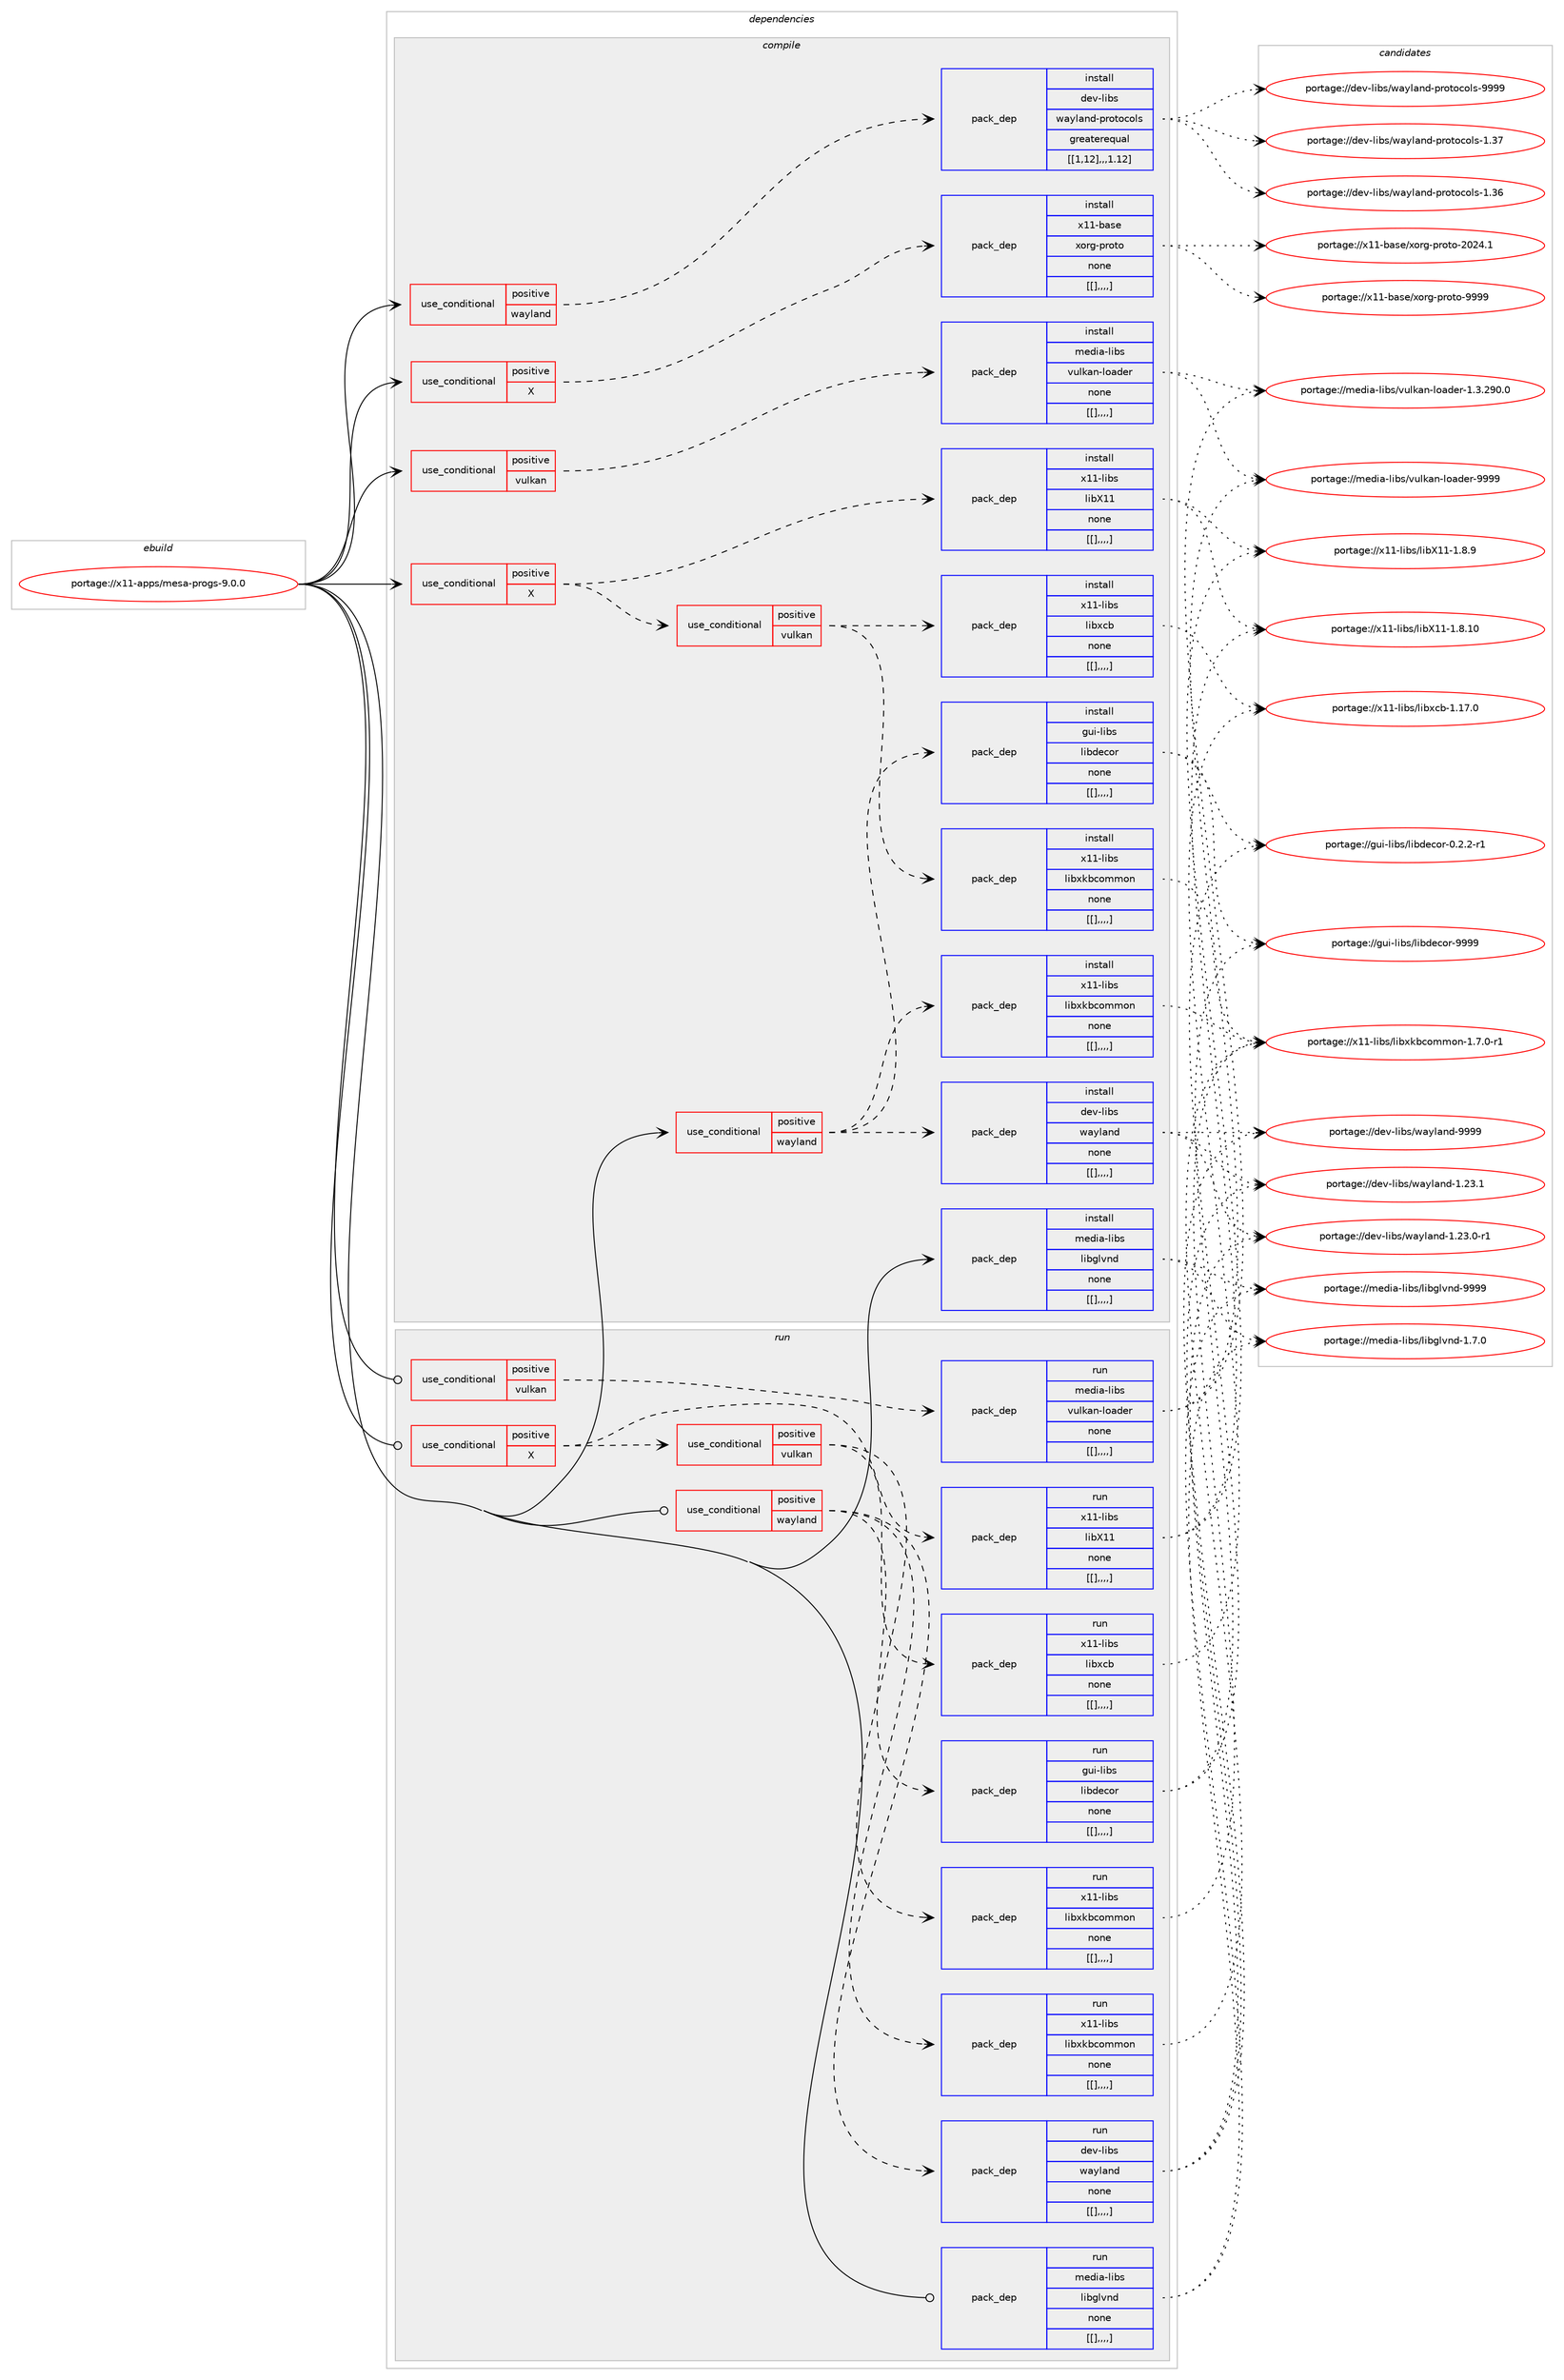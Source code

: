 digraph prolog {

# *************
# Graph options
# *************

newrank=true;
concentrate=true;
compound=true;
graph [rankdir=LR,fontname=Helvetica,fontsize=10,ranksep=1.5];#, ranksep=2.5, nodesep=0.2];
edge  [arrowhead=vee];
node  [fontname=Helvetica,fontsize=10];

# **********
# The ebuild
# **********

subgraph cluster_leftcol {
color=gray;
label=<<i>ebuild</i>>;
id [label="portage://x11-apps/mesa-progs-9.0.0", color=red, width=4, href="../x11-apps/mesa-progs-9.0.0.svg"];
}

# ****************
# The dependencies
# ****************

subgraph cluster_midcol {
color=gray;
label=<<i>dependencies</i>>;
subgraph cluster_compile {
fillcolor="#eeeeee";
style=filled;
label=<<i>compile</i>>;
subgraph cond11482 {
dependency31348 [label=<<TABLE BORDER="0" CELLBORDER="1" CELLSPACING="0" CELLPADDING="4"><TR><TD ROWSPAN="3" CELLPADDING="10">use_conditional</TD></TR><TR><TD>positive</TD></TR><TR><TD>X</TD></TR></TABLE>>, shape=none, color=red];
subgraph pack19644 {
dependency31349 [label=<<TABLE BORDER="0" CELLBORDER="1" CELLSPACING="0" CELLPADDING="4" WIDTH="220"><TR><TD ROWSPAN="6" CELLPADDING="30">pack_dep</TD></TR><TR><TD WIDTH="110">install</TD></TR><TR><TD>x11-base</TD></TR><TR><TD>xorg-proto</TD></TR><TR><TD>none</TD></TR><TR><TD>[[],,,,]</TD></TR></TABLE>>, shape=none, color=blue];
}
dependency31348:e -> dependency31349:w [weight=20,style="dashed",arrowhead="vee"];
}
id:e -> dependency31348:w [weight=20,style="solid",arrowhead="vee"];
subgraph cond11483 {
dependency31350 [label=<<TABLE BORDER="0" CELLBORDER="1" CELLSPACING="0" CELLPADDING="4"><TR><TD ROWSPAN="3" CELLPADDING="10">use_conditional</TD></TR><TR><TD>positive</TD></TR><TR><TD>X</TD></TR></TABLE>>, shape=none, color=red];
subgraph pack19645 {
dependency31351 [label=<<TABLE BORDER="0" CELLBORDER="1" CELLSPACING="0" CELLPADDING="4" WIDTH="220"><TR><TD ROWSPAN="6" CELLPADDING="30">pack_dep</TD></TR><TR><TD WIDTH="110">install</TD></TR><TR><TD>x11-libs</TD></TR><TR><TD>libX11</TD></TR><TR><TD>none</TD></TR><TR><TD>[[],,,,]</TD></TR></TABLE>>, shape=none, color=blue];
}
dependency31350:e -> dependency31351:w [weight=20,style="dashed",arrowhead="vee"];
subgraph cond11484 {
dependency31352 [label=<<TABLE BORDER="0" CELLBORDER="1" CELLSPACING="0" CELLPADDING="4"><TR><TD ROWSPAN="3" CELLPADDING="10">use_conditional</TD></TR><TR><TD>positive</TD></TR><TR><TD>vulkan</TD></TR></TABLE>>, shape=none, color=red];
subgraph pack19646 {
dependency31353 [label=<<TABLE BORDER="0" CELLBORDER="1" CELLSPACING="0" CELLPADDING="4" WIDTH="220"><TR><TD ROWSPAN="6" CELLPADDING="30">pack_dep</TD></TR><TR><TD WIDTH="110">install</TD></TR><TR><TD>x11-libs</TD></TR><TR><TD>libxcb</TD></TR><TR><TD>none</TD></TR><TR><TD>[[],,,,]</TD></TR></TABLE>>, shape=none, color=blue];
}
dependency31352:e -> dependency31353:w [weight=20,style="dashed",arrowhead="vee"];
subgraph pack19647 {
dependency31354 [label=<<TABLE BORDER="0" CELLBORDER="1" CELLSPACING="0" CELLPADDING="4" WIDTH="220"><TR><TD ROWSPAN="6" CELLPADDING="30">pack_dep</TD></TR><TR><TD WIDTH="110">install</TD></TR><TR><TD>x11-libs</TD></TR><TR><TD>libxkbcommon</TD></TR><TR><TD>none</TD></TR><TR><TD>[[],,,,]</TD></TR></TABLE>>, shape=none, color=blue];
}
dependency31352:e -> dependency31354:w [weight=20,style="dashed",arrowhead="vee"];
}
dependency31350:e -> dependency31352:w [weight=20,style="dashed",arrowhead="vee"];
}
id:e -> dependency31350:w [weight=20,style="solid",arrowhead="vee"];
subgraph cond11485 {
dependency31355 [label=<<TABLE BORDER="0" CELLBORDER="1" CELLSPACING="0" CELLPADDING="4"><TR><TD ROWSPAN="3" CELLPADDING="10">use_conditional</TD></TR><TR><TD>positive</TD></TR><TR><TD>vulkan</TD></TR></TABLE>>, shape=none, color=red];
subgraph pack19648 {
dependency31356 [label=<<TABLE BORDER="0" CELLBORDER="1" CELLSPACING="0" CELLPADDING="4" WIDTH="220"><TR><TD ROWSPAN="6" CELLPADDING="30">pack_dep</TD></TR><TR><TD WIDTH="110">install</TD></TR><TR><TD>media-libs</TD></TR><TR><TD>vulkan-loader</TD></TR><TR><TD>none</TD></TR><TR><TD>[[],,,,]</TD></TR></TABLE>>, shape=none, color=blue];
}
dependency31355:e -> dependency31356:w [weight=20,style="dashed",arrowhead="vee"];
}
id:e -> dependency31355:w [weight=20,style="solid",arrowhead="vee"];
subgraph cond11486 {
dependency31357 [label=<<TABLE BORDER="0" CELLBORDER="1" CELLSPACING="0" CELLPADDING="4"><TR><TD ROWSPAN="3" CELLPADDING="10">use_conditional</TD></TR><TR><TD>positive</TD></TR><TR><TD>wayland</TD></TR></TABLE>>, shape=none, color=red];
subgraph pack19649 {
dependency31358 [label=<<TABLE BORDER="0" CELLBORDER="1" CELLSPACING="0" CELLPADDING="4" WIDTH="220"><TR><TD ROWSPAN="6" CELLPADDING="30">pack_dep</TD></TR><TR><TD WIDTH="110">install</TD></TR><TR><TD>dev-libs</TD></TR><TR><TD>wayland</TD></TR><TR><TD>none</TD></TR><TR><TD>[[],,,,]</TD></TR></TABLE>>, shape=none, color=blue];
}
dependency31357:e -> dependency31358:w [weight=20,style="dashed",arrowhead="vee"];
subgraph pack19650 {
dependency31359 [label=<<TABLE BORDER="0" CELLBORDER="1" CELLSPACING="0" CELLPADDING="4" WIDTH="220"><TR><TD ROWSPAN="6" CELLPADDING="30">pack_dep</TD></TR><TR><TD WIDTH="110">install</TD></TR><TR><TD>gui-libs</TD></TR><TR><TD>libdecor</TD></TR><TR><TD>none</TD></TR><TR><TD>[[],,,,]</TD></TR></TABLE>>, shape=none, color=blue];
}
dependency31357:e -> dependency31359:w [weight=20,style="dashed",arrowhead="vee"];
subgraph pack19651 {
dependency31360 [label=<<TABLE BORDER="0" CELLBORDER="1" CELLSPACING="0" CELLPADDING="4" WIDTH="220"><TR><TD ROWSPAN="6" CELLPADDING="30">pack_dep</TD></TR><TR><TD WIDTH="110">install</TD></TR><TR><TD>x11-libs</TD></TR><TR><TD>libxkbcommon</TD></TR><TR><TD>none</TD></TR><TR><TD>[[],,,,]</TD></TR></TABLE>>, shape=none, color=blue];
}
dependency31357:e -> dependency31360:w [weight=20,style="dashed",arrowhead="vee"];
}
id:e -> dependency31357:w [weight=20,style="solid",arrowhead="vee"];
subgraph cond11487 {
dependency31361 [label=<<TABLE BORDER="0" CELLBORDER="1" CELLSPACING="0" CELLPADDING="4"><TR><TD ROWSPAN="3" CELLPADDING="10">use_conditional</TD></TR><TR><TD>positive</TD></TR><TR><TD>wayland</TD></TR></TABLE>>, shape=none, color=red];
subgraph pack19652 {
dependency31362 [label=<<TABLE BORDER="0" CELLBORDER="1" CELLSPACING="0" CELLPADDING="4" WIDTH="220"><TR><TD ROWSPAN="6" CELLPADDING="30">pack_dep</TD></TR><TR><TD WIDTH="110">install</TD></TR><TR><TD>dev-libs</TD></TR><TR><TD>wayland-protocols</TD></TR><TR><TD>greaterequal</TD></TR><TR><TD>[[1,12],,,1.12]</TD></TR></TABLE>>, shape=none, color=blue];
}
dependency31361:e -> dependency31362:w [weight=20,style="dashed",arrowhead="vee"];
}
id:e -> dependency31361:w [weight=20,style="solid",arrowhead="vee"];
subgraph pack19653 {
dependency31363 [label=<<TABLE BORDER="0" CELLBORDER="1" CELLSPACING="0" CELLPADDING="4" WIDTH="220"><TR><TD ROWSPAN="6" CELLPADDING="30">pack_dep</TD></TR><TR><TD WIDTH="110">install</TD></TR><TR><TD>media-libs</TD></TR><TR><TD>libglvnd</TD></TR><TR><TD>none</TD></TR><TR><TD>[[],,,,]</TD></TR></TABLE>>, shape=none, color=blue];
}
id:e -> dependency31363:w [weight=20,style="solid",arrowhead="vee"];
}
subgraph cluster_compileandrun {
fillcolor="#eeeeee";
style=filled;
label=<<i>compile and run</i>>;
}
subgraph cluster_run {
fillcolor="#eeeeee";
style=filled;
label=<<i>run</i>>;
subgraph cond11488 {
dependency31364 [label=<<TABLE BORDER="0" CELLBORDER="1" CELLSPACING="0" CELLPADDING="4"><TR><TD ROWSPAN="3" CELLPADDING="10">use_conditional</TD></TR><TR><TD>positive</TD></TR><TR><TD>X</TD></TR></TABLE>>, shape=none, color=red];
subgraph pack19654 {
dependency31365 [label=<<TABLE BORDER="0" CELLBORDER="1" CELLSPACING="0" CELLPADDING="4" WIDTH="220"><TR><TD ROWSPAN="6" CELLPADDING="30">pack_dep</TD></TR><TR><TD WIDTH="110">run</TD></TR><TR><TD>x11-libs</TD></TR><TR><TD>libX11</TD></TR><TR><TD>none</TD></TR><TR><TD>[[],,,,]</TD></TR></TABLE>>, shape=none, color=blue];
}
dependency31364:e -> dependency31365:w [weight=20,style="dashed",arrowhead="vee"];
subgraph cond11489 {
dependency31366 [label=<<TABLE BORDER="0" CELLBORDER="1" CELLSPACING="0" CELLPADDING="4"><TR><TD ROWSPAN="3" CELLPADDING="10">use_conditional</TD></TR><TR><TD>positive</TD></TR><TR><TD>vulkan</TD></TR></TABLE>>, shape=none, color=red];
subgraph pack19655 {
dependency31367 [label=<<TABLE BORDER="0" CELLBORDER="1" CELLSPACING="0" CELLPADDING="4" WIDTH="220"><TR><TD ROWSPAN="6" CELLPADDING="30">pack_dep</TD></TR><TR><TD WIDTH="110">run</TD></TR><TR><TD>x11-libs</TD></TR><TR><TD>libxcb</TD></TR><TR><TD>none</TD></TR><TR><TD>[[],,,,]</TD></TR></TABLE>>, shape=none, color=blue];
}
dependency31366:e -> dependency31367:w [weight=20,style="dashed",arrowhead="vee"];
subgraph pack19656 {
dependency31368 [label=<<TABLE BORDER="0" CELLBORDER="1" CELLSPACING="0" CELLPADDING="4" WIDTH="220"><TR><TD ROWSPAN="6" CELLPADDING="30">pack_dep</TD></TR><TR><TD WIDTH="110">run</TD></TR><TR><TD>x11-libs</TD></TR><TR><TD>libxkbcommon</TD></TR><TR><TD>none</TD></TR><TR><TD>[[],,,,]</TD></TR></TABLE>>, shape=none, color=blue];
}
dependency31366:e -> dependency31368:w [weight=20,style="dashed",arrowhead="vee"];
}
dependency31364:e -> dependency31366:w [weight=20,style="dashed",arrowhead="vee"];
}
id:e -> dependency31364:w [weight=20,style="solid",arrowhead="odot"];
subgraph cond11490 {
dependency31369 [label=<<TABLE BORDER="0" CELLBORDER="1" CELLSPACING="0" CELLPADDING="4"><TR><TD ROWSPAN="3" CELLPADDING="10">use_conditional</TD></TR><TR><TD>positive</TD></TR><TR><TD>vulkan</TD></TR></TABLE>>, shape=none, color=red];
subgraph pack19657 {
dependency31370 [label=<<TABLE BORDER="0" CELLBORDER="1" CELLSPACING="0" CELLPADDING="4" WIDTH="220"><TR><TD ROWSPAN="6" CELLPADDING="30">pack_dep</TD></TR><TR><TD WIDTH="110">run</TD></TR><TR><TD>media-libs</TD></TR><TR><TD>vulkan-loader</TD></TR><TR><TD>none</TD></TR><TR><TD>[[],,,,]</TD></TR></TABLE>>, shape=none, color=blue];
}
dependency31369:e -> dependency31370:w [weight=20,style="dashed",arrowhead="vee"];
}
id:e -> dependency31369:w [weight=20,style="solid",arrowhead="odot"];
subgraph cond11491 {
dependency31371 [label=<<TABLE BORDER="0" CELLBORDER="1" CELLSPACING="0" CELLPADDING="4"><TR><TD ROWSPAN="3" CELLPADDING="10">use_conditional</TD></TR><TR><TD>positive</TD></TR><TR><TD>wayland</TD></TR></TABLE>>, shape=none, color=red];
subgraph pack19658 {
dependency31372 [label=<<TABLE BORDER="0" CELLBORDER="1" CELLSPACING="0" CELLPADDING="4" WIDTH="220"><TR><TD ROWSPAN="6" CELLPADDING="30">pack_dep</TD></TR><TR><TD WIDTH="110">run</TD></TR><TR><TD>dev-libs</TD></TR><TR><TD>wayland</TD></TR><TR><TD>none</TD></TR><TR><TD>[[],,,,]</TD></TR></TABLE>>, shape=none, color=blue];
}
dependency31371:e -> dependency31372:w [weight=20,style="dashed",arrowhead="vee"];
subgraph pack19659 {
dependency31373 [label=<<TABLE BORDER="0" CELLBORDER="1" CELLSPACING="0" CELLPADDING="4" WIDTH="220"><TR><TD ROWSPAN="6" CELLPADDING="30">pack_dep</TD></TR><TR><TD WIDTH="110">run</TD></TR><TR><TD>gui-libs</TD></TR><TR><TD>libdecor</TD></TR><TR><TD>none</TD></TR><TR><TD>[[],,,,]</TD></TR></TABLE>>, shape=none, color=blue];
}
dependency31371:e -> dependency31373:w [weight=20,style="dashed",arrowhead="vee"];
subgraph pack19660 {
dependency31374 [label=<<TABLE BORDER="0" CELLBORDER="1" CELLSPACING="0" CELLPADDING="4" WIDTH="220"><TR><TD ROWSPAN="6" CELLPADDING="30">pack_dep</TD></TR><TR><TD WIDTH="110">run</TD></TR><TR><TD>x11-libs</TD></TR><TR><TD>libxkbcommon</TD></TR><TR><TD>none</TD></TR><TR><TD>[[],,,,]</TD></TR></TABLE>>, shape=none, color=blue];
}
dependency31371:e -> dependency31374:w [weight=20,style="dashed",arrowhead="vee"];
}
id:e -> dependency31371:w [weight=20,style="solid",arrowhead="odot"];
subgraph pack19661 {
dependency31375 [label=<<TABLE BORDER="0" CELLBORDER="1" CELLSPACING="0" CELLPADDING="4" WIDTH="220"><TR><TD ROWSPAN="6" CELLPADDING="30">pack_dep</TD></TR><TR><TD WIDTH="110">run</TD></TR><TR><TD>media-libs</TD></TR><TR><TD>libglvnd</TD></TR><TR><TD>none</TD></TR><TR><TD>[[],,,,]</TD></TR></TABLE>>, shape=none, color=blue];
}
id:e -> dependency31375:w [weight=20,style="solid",arrowhead="odot"];
}
}

# **************
# The candidates
# **************

subgraph cluster_choices {
rank=same;
color=gray;
label=<<i>candidates</i>>;

subgraph choice19644 {
color=black;
nodesep=1;
choice120494945989711510147120111114103451121141111161114557575757 [label="portage://x11-base/xorg-proto-9999", color=red, width=4,href="../x11-base/xorg-proto-9999.svg"];
choice1204949459897115101471201111141034511211411111611145504850524649 [label="portage://x11-base/xorg-proto-2024.1", color=red, width=4,href="../x11-base/xorg-proto-2024.1.svg"];
dependency31349:e -> choice120494945989711510147120111114103451121141111161114557575757:w [style=dotted,weight="100"];
dependency31349:e -> choice1204949459897115101471201111141034511211411111611145504850524649:w [style=dotted,weight="100"];
}
subgraph choice19645 {
color=black;
nodesep=1;
choice12049494510810598115471081059888494945494656464948 [label="portage://x11-libs/libX11-1.8.10", color=red, width=4,href="../x11-libs/libX11-1.8.10.svg"];
choice120494945108105981154710810598884949454946564657 [label="portage://x11-libs/libX11-1.8.9", color=red, width=4,href="../x11-libs/libX11-1.8.9.svg"];
dependency31351:e -> choice12049494510810598115471081059888494945494656464948:w [style=dotted,weight="100"];
dependency31351:e -> choice120494945108105981154710810598884949454946564657:w [style=dotted,weight="100"];
}
subgraph choice19646 {
color=black;
nodesep=1;
choice120494945108105981154710810598120999845494649554648 [label="portage://x11-libs/libxcb-1.17.0", color=red, width=4,href="../x11-libs/libxcb-1.17.0.svg"];
dependency31353:e -> choice120494945108105981154710810598120999845494649554648:w [style=dotted,weight="100"];
}
subgraph choice19647 {
color=black;
nodesep=1;
choice12049494510810598115471081059812010798991111091091111104549465546484511449 [label="portage://x11-libs/libxkbcommon-1.7.0-r1", color=red, width=4,href="../x11-libs/libxkbcommon-1.7.0-r1.svg"];
dependency31354:e -> choice12049494510810598115471081059812010798991111091091111104549465546484511449:w [style=dotted,weight="100"];
}
subgraph choice19648 {
color=black;
nodesep=1;
choice109101100105974510810598115471181171081079711045108111971001011144557575757 [label="portage://media-libs/vulkan-loader-9999", color=red, width=4,href="../media-libs/vulkan-loader-9999.svg"];
choice1091011001059745108105981154711811710810797110451081119710010111445494651465057484648 [label="portage://media-libs/vulkan-loader-1.3.290.0", color=red, width=4,href="../media-libs/vulkan-loader-1.3.290.0.svg"];
dependency31356:e -> choice109101100105974510810598115471181171081079711045108111971001011144557575757:w [style=dotted,weight="100"];
dependency31356:e -> choice1091011001059745108105981154711811710810797110451081119710010111445494651465057484648:w [style=dotted,weight="100"];
}
subgraph choice19649 {
color=black;
nodesep=1;
choice10010111845108105981154711997121108971101004557575757 [label="portage://dev-libs/wayland-9999", color=red, width=4,href="../dev-libs/wayland-9999.svg"];
choice100101118451081059811547119971211089711010045494650514649 [label="portage://dev-libs/wayland-1.23.1", color=red, width=4,href="../dev-libs/wayland-1.23.1.svg"];
choice1001011184510810598115471199712110897110100454946505146484511449 [label="portage://dev-libs/wayland-1.23.0-r1", color=red, width=4,href="../dev-libs/wayland-1.23.0-r1.svg"];
dependency31358:e -> choice10010111845108105981154711997121108971101004557575757:w [style=dotted,weight="100"];
dependency31358:e -> choice100101118451081059811547119971211089711010045494650514649:w [style=dotted,weight="100"];
dependency31358:e -> choice1001011184510810598115471199712110897110100454946505146484511449:w [style=dotted,weight="100"];
}
subgraph choice19650 {
color=black;
nodesep=1;
choice10311710545108105981154710810598100101991111144557575757 [label="portage://gui-libs/libdecor-9999", color=red, width=4,href="../gui-libs/libdecor-9999.svg"];
choice10311710545108105981154710810598100101991111144548465046504511449 [label="portage://gui-libs/libdecor-0.2.2-r1", color=red, width=4,href="../gui-libs/libdecor-0.2.2-r1.svg"];
dependency31359:e -> choice10311710545108105981154710810598100101991111144557575757:w [style=dotted,weight="100"];
dependency31359:e -> choice10311710545108105981154710810598100101991111144548465046504511449:w [style=dotted,weight="100"];
}
subgraph choice19651 {
color=black;
nodesep=1;
choice12049494510810598115471081059812010798991111091091111104549465546484511449 [label="portage://x11-libs/libxkbcommon-1.7.0-r1", color=red, width=4,href="../x11-libs/libxkbcommon-1.7.0-r1.svg"];
dependency31360:e -> choice12049494510810598115471081059812010798991111091091111104549465546484511449:w [style=dotted,weight="100"];
}
subgraph choice19652 {
color=black;
nodesep=1;
choice100101118451081059811547119971211089711010045112114111116111991111081154557575757 [label="portage://dev-libs/wayland-protocols-9999", color=red, width=4,href="../dev-libs/wayland-protocols-9999.svg"];
choice100101118451081059811547119971211089711010045112114111116111991111081154549465155 [label="portage://dev-libs/wayland-protocols-1.37", color=red, width=4,href="../dev-libs/wayland-protocols-1.37.svg"];
choice100101118451081059811547119971211089711010045112114111116111991111081154549465154 [label="portage://dev-libs/wayland-protocols-1.36", color=red, width=4,href="../dev-libs/wayland-protocols-1.36.svg"];
dependency31362:e -> choice100101118451081059811547119971211089711010045112114111116111991111081154557575757:w [style=dotted,weight="100"];
dependency31362:e -> choice100101118451081059811547119971211089711010045112114111116111991111081154549465155:w [style=dotted,weight="100"];
dependency31362:e -> choice100101118451081059811547119971211089711010045112114111116111991111081154549465154:w [style=dotted,weight="100"];
}
subgraph choice19653 {
color=black;
nodesep=1;
choice10910110010597451081059811547108105981031081181101004557575757 [label="portage://media-libs/libglvnd-9999", color=red, width=4,href="../media-libs/libglvnd-9999.svg"];
choice1091011001059745108105981154710810598103108118110100454946554648 [label="portage://media-libs/libglvnd-1.7.0", color=red, width=4,href="../media-libs/libglvnd-1.7.0.svg"];
dependency31363:e -> choice10910110010597451081059811547108105981031081181101004557575757:w [style=dotted,weight="100"];
dependency31363:e -> choice1091011001059745108105981154710810598103108118110100454946554648:w [style=dotted,weight="100"];
}
subgraph choice19654 {
color=black;
nodesep=1;
choice12049494510810598115471081059888494945494656464948 [label="portage://x11-libs/libX11-1.8.10", color=red, width=4,href="../x11-libs/libX11-1.8.10.svg"];
choice120494945108105981154710810598884949454946564657 [label="portage://x11-libs/libX11-1.8.9", color=red, width=4,href="../x11-libs/libX11-1.8.9.svg"];
dependency31365:e -> choice12049494510810598115471081059888494945494656464948:w [style=dotted,weight="100"];
dependency31365:e -> choice120494945108105981154710810598884949454946564657:w [style=dotted,weight="100"];
}
subgraph choice19655 {
color=black;
nodesep=1;
choice120494945108105981154710810598120999845494649554648 [label="portage://x11-libs/libxcb-1.17.0", color=red, width=4,href="../x11-libs/libxcb-1.17.0.svg"];
dependency31367:e -> choice120494945108105981154710810598120999845494649554648:w [style=dotted,weight="100"];
}
subgraph choice19656 {
color=black;
nodesep=1;
choice12049494510810598115471081059812010798991111091091111104549465546484511449 [label="portage://x11-libs/libxkbcommon-1.7.0-r1", color=red, width=4,href="../x11-libs/libxkbcommon-1.7.0-r1.svg"];
dependency31368:e -> choice12049494510810598115471081059812010798991111091091111104549465546484511449:w [style=dotted,weight="100"];
}
subgraph choice19657 {
color=black;
nodesep=1;
choice109101100105974510810598115471181171081079711045108111971001011144557575757 [label="portage://media-libs/vulkan-loader-9999", color=red, width=4,href="../media-libs/vulkan-loader-9999.svg"];
choice1091011001059745108105981154711811710810797110451081119710010111445494651465057484648 [label="portage://media-libs/vulkan-loader-1.3.290.0", color=red, width=4,href="../media-libs/vulkan-loader-1.3.290.0.svg"];
dependency31370:e -> choice109101100105974510810598115471181171081079711045108111971001011144557575757:w [style=dotted,weight="100"];
dependency31370:e -> choice1091011001059745108105981154711811710810797110451081119710010111445494651465057484648:w [style=dotted,weight="100"];
}
subgraph choice19658 {
color=black;
nodesep=1;
choice10010111845108105981154711997121108971101004557575757 [label="portage://dev-libs/wayland-9999", color=red, width=4,href="../dev-libs/wayland-9999.svg"];
choice100101118451081059811547119971211089711010045494650514649 [label="portage://dev-libs/wayland-1.23.1", color=red, width=4,href="../dev-libs/wayland-1.23.1.svg"];
choice1001011184510810598115471199712110897110100454946505146484511449 [label="portage://dev-libs/wayland-1.23.0-r1", color=red, width=4,href="../dev-libs/wayland-1.23.0-r1.svg"];
dependency31372:e -> choice10010111845108105981154711997121108971101004557575757:w [style=dotted,weight="100"];
dependency31372:e -> choice100101118451081059811547119971211089711010045494650514649:w [style=dotted,weight="100"];
dependency31372:e -> choice1001011184510810598115471199712110897110100454946505146484511449:w [style=dotted,weight="100"];
}
subgraph choice19659 {
color=black;
nodesep=1;
choice10311710545108105981154710810598100101991111144557575757 [label="portage://gui-libs/libdecor-9999", color=red, width=4,href="../gui-libs/libdecor-9999.svg"];
choice10311710545108105981154710810598100101991111144548465046504511449 [label="portage://gui-libs/libdecor-0.2.2-r1", color=red, width=4,href="../gui-libs/libdecor-0.2.2-r1.svg"];
dependency31373:e -> choice10311710545108105981154710810598100101991111144557575757:w [style=dotted,weight="100"];
dependency31373:e -> choice10311710545108105981154710810598100101991111144548465046504511449:w [style=dotted,weight="100"];
}
subgraph choice19660 {
color=black;
nodesep=1;
choice12049494510810598115471081059812010798991111091091111104549465546484511449 [label="portage://x11-libs/libxkbcommon-1.7.0-r1", color=red, width=4,href="../x11-libs/libxkbcommon-1.7.0-r1.svg"];
dependency31374:e -> choice12049494510810598115471081059812010798991111091091111104549465546484511449:w [style=dotted,weight="100"];
}
subgraph choice19661 {
color=black;
nodesep=1;
choice10910110010597451081059811547108105981031081181101004557575757 [label="portage://media-libs/libglvnd-9999", color=red, width=4,href="../media-libs/libglvnd-9999.svg"];
choice1091011001059745108105981154710810598103108118110100454946554648 [label="portage://media-libs/libglvnd-1.7.0", color=red, width=4,href="../media-libs/libglvnd-1.7.0.svg"];
dependency31375:e -> choice10910110010597451081059811547108105981031081181101004557575757:w [style=dotted,weight="100"];
dependency31375:e -> choice1091011001059745108105981154710810598103108118110100454946554648:w [style=dotted,weight="100"];
}
}

}
